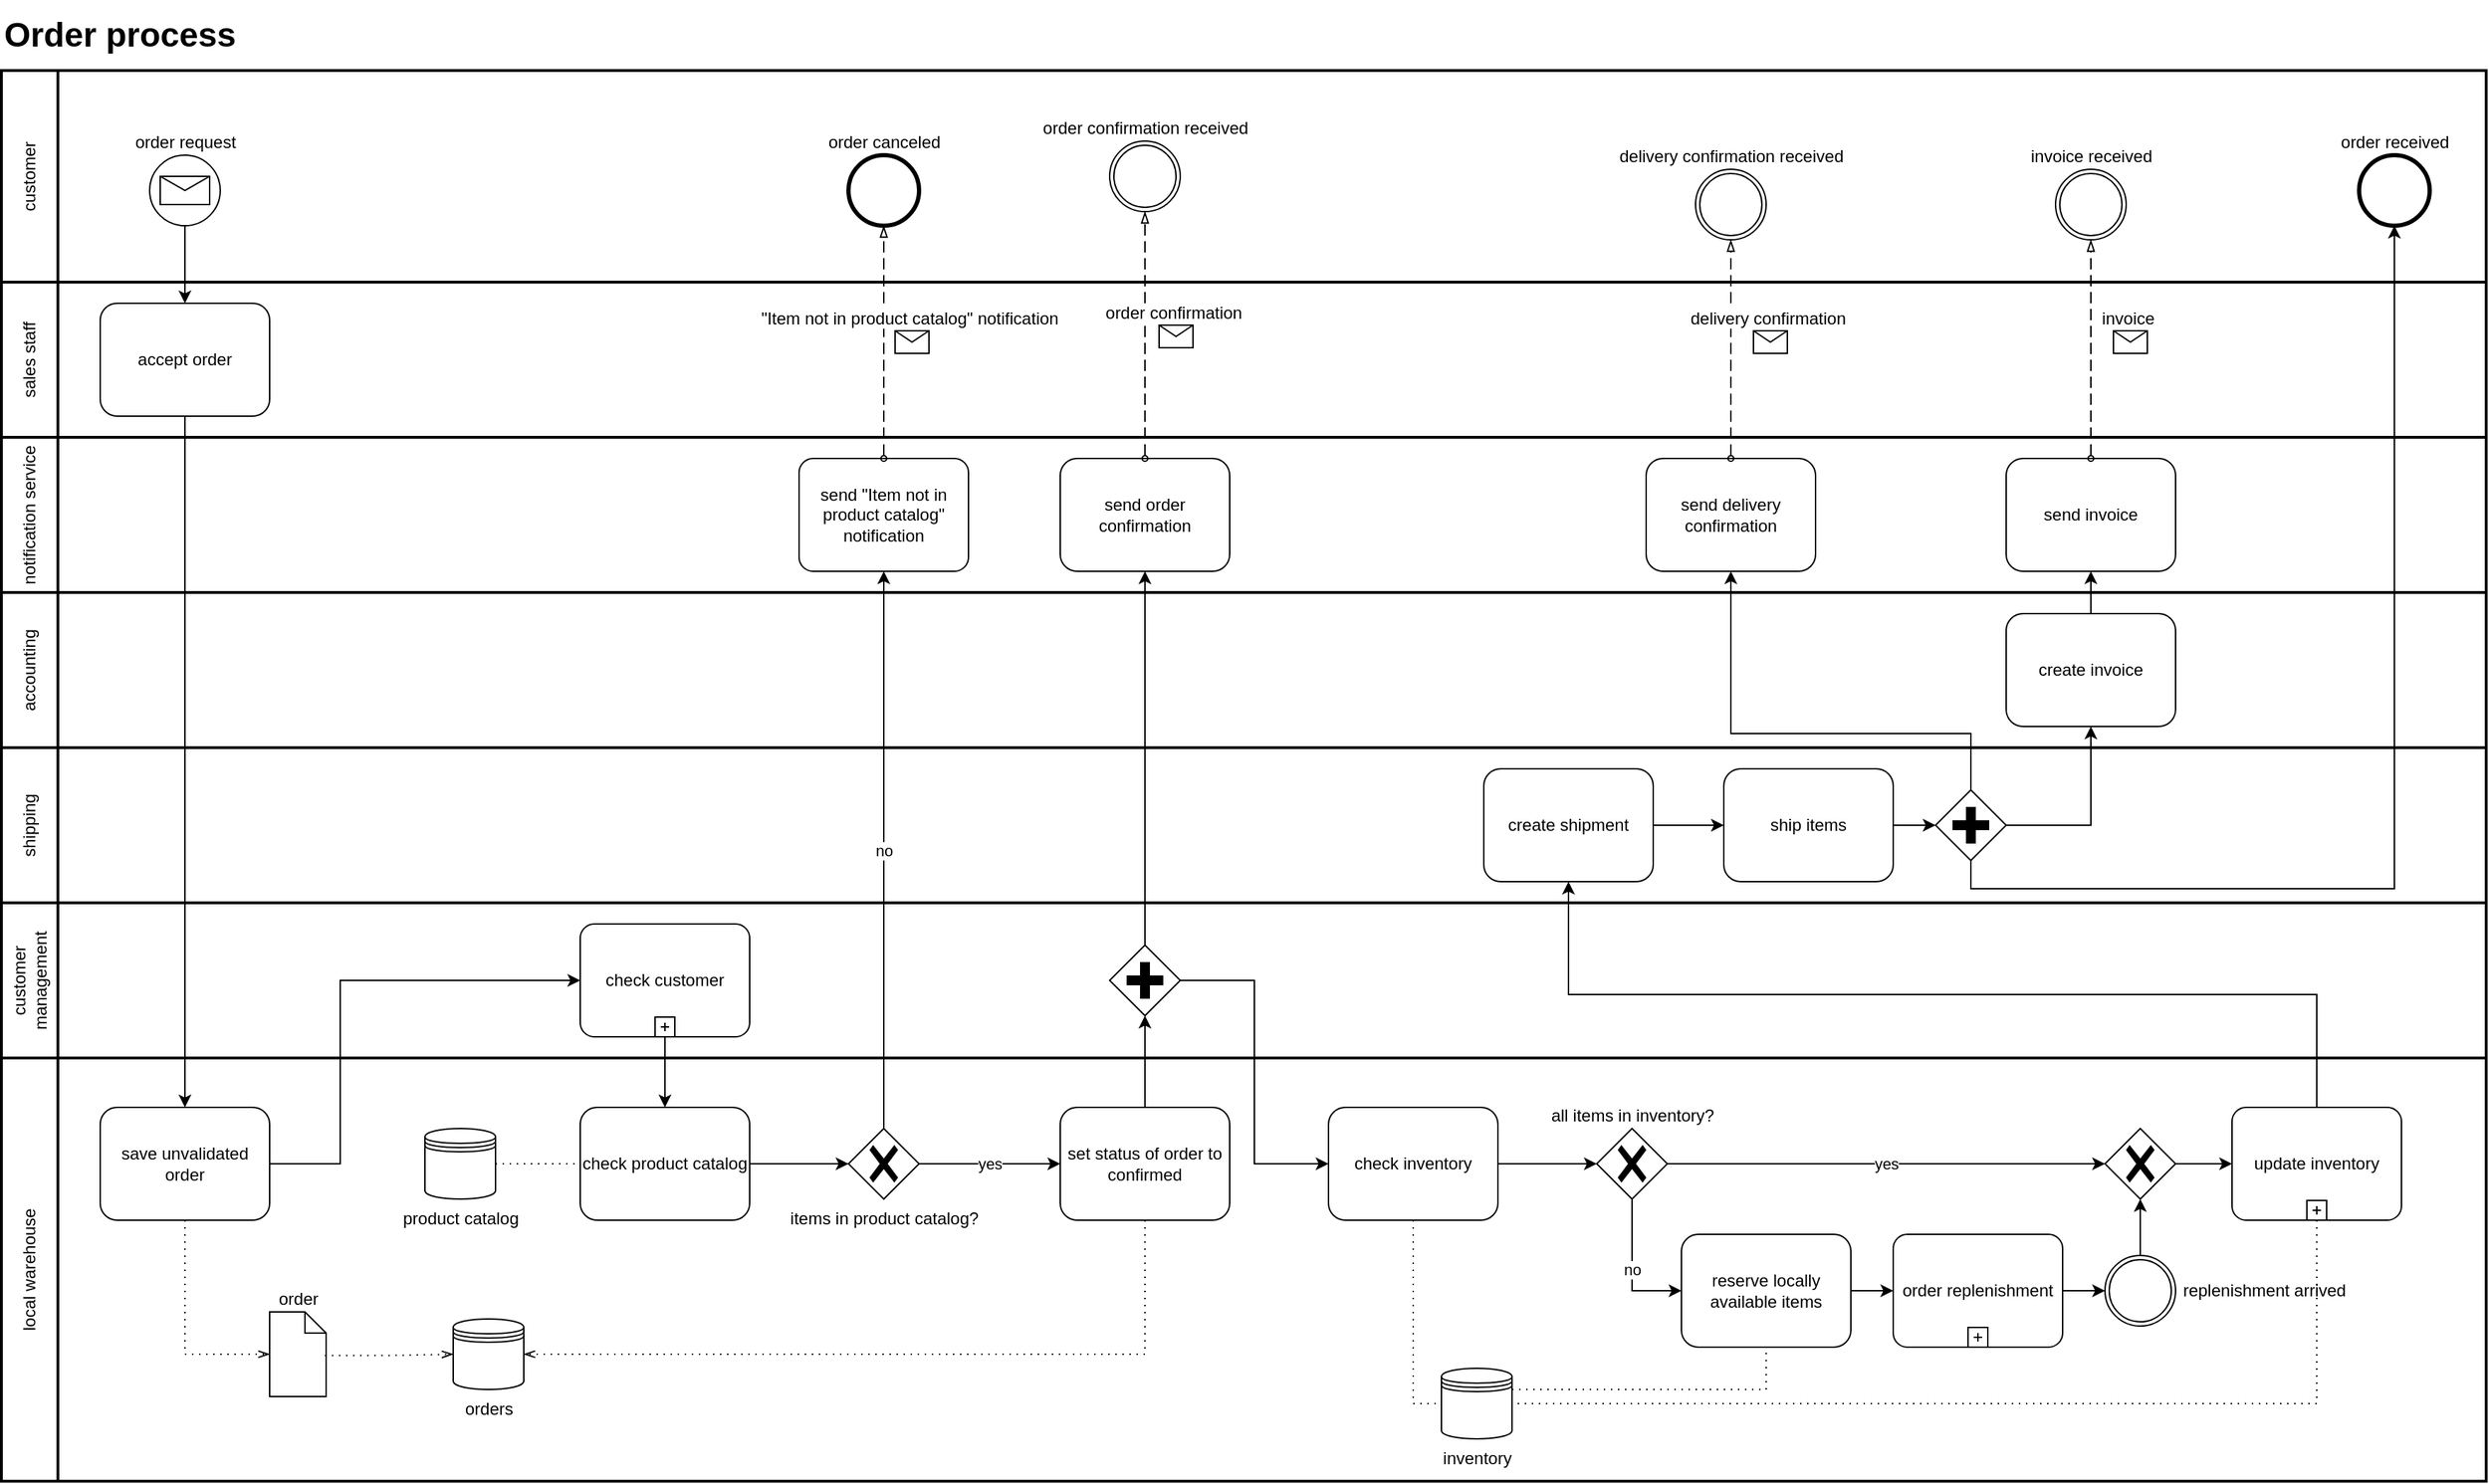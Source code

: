 <mxfile version="23.1.5" type="device">
  <diagram name="Page-1" id="hzpra2lofDzAdFRERjlR">
    <mxGraphModel dx="2231" dy="1299" grid="1" gridSize="10" guides="1" tooltips="1" connect="1" arrows="1" fold="1" page="1" pageScale="1" pageWidth="827" pageHeight="1169" math="0" shadow="0">
      <root>
        <mxCell id="0" />
        <mxCell id="1" parent="0" />
        <mxCell id="yxxhoaD4eO6ZaPYa3Uak-2" value="accounting" style="swimlane;html=1;startSize=40;fontStyle=0;collapsible=0;horizontal=0;swimlaneLine=1;swimlaneFillColor=#ffffff;strokeWidth=2;whiteSpace=wrap;" parent="1" vertex="1">
          <mxGeometry x="30" y="540" width="1760" height="110" as="geometry" />
        </mxCell>
        <mxCell id="qseJRWOYaKlsRWUmHyyh-34" value="create invoice" style="html=1;whiteSpace=wrap;rounded=1;" parent="yxxhoaD4eO6ZaPYa3Uak-2" vertex="1">
          <mxGeometry x="1420" y="15" width="120" height="80" as="geometry" />
        </mxCell>
        <mxCell id="yxxhoaD4eO6ZaPYa3Uak-7" value="customer management" style="swimlane;html=1;startSize=40;fontStyle=0;collapsible=0;horizontal=0;swimlaneLine=1;swimlaneFillColor=#ffffff;strokeWidth=2;whiteSpace=wrap;" parent="1" vertex="1">
          <mxGeometry x="30" y="760" width="1760" height="110" as="geometry" />
        </mxCell>
        <mxCell id="qseJRWOYaKlsRWUmHyyh-20" value="check customer" style="points=[[0.25,0,0],[0.5,0,0],[0.75,0,0],[1,0.25,0],[1,0.5,0],[1,0.75,0],[0.75,1,0],[0.5,1,0],[0.25,1,0],[0,0.75,0],[0,0.5,0],[0,0.25,0]];shape=mxgraph.bpmn.task;whiteSpace=wrap;rectStyle=rounded;size=10;html=1;container=1;expand=0;collapsible=0;taskMarker=abstract;isLoopSub=1;" parent="yxxhoaD4eO6ZaPYa3Uak-7" vertex="1">
          <mxGeometry x="410" y="15" width="120" height="80" as="geometry" />
        </mxCell>
        <mxCell id="YCjSDRvPoXs-GdJ6joNR-19" value="" style="points=[[0.25,0.25,0],[0.5,0,0],[0.75,0.25,0],[1,0.5,0],[0.75,0.75,0],[0.5,1,0],[0.25,0.75,0],[0,0.5,0]];shape=mxgraph.bpmn.gateway2;html=1;verticalLabelPosition=bottom;labelBackgroundColor=#ffffff;verticalAlign=top;align=center;perimeter=rhombusPerimeter;outlineConnect=0;outline=none;symbol=none;gwType=parallel;" parent="yxxhoaD4eO6ZaPYa3Uak-7" vertex="1">
          <mxGeometry x="785" y="30" width="50" height="50" as="geometry" />
        </mxCell>
        <mxCell id="yxxhoaD4eO6ZaPYa3Uak-5" value="shipping" style="swimlane;html=1;startSize=40;fontStyle=0;collapsible=0;horizontal=0;swimlaneLine=1;swimlaneFillColor=#ffffff;strokeWidth=2;whiteSpace=wrap;" parent="1" vertex="1">
          <mxGeometry x="30" y="650" width="1760" height="110" as="geometry" />
        </mxCell>
        <mxCell id="qseJRWOYaKlsRWUmHyyh-18" value="ship items" style="html=1;whiteSpace=wrap;rounded=1;" parent="yxxhoaD4eO6ZaPYa3Uak-5" vertex="1">
          <mxGeometry x="1220" y="15" width="120" height="80" as="geometry" />
        </mxCell>
        <mxCell id="_lNKXiJvBvEVK6ei5fl--7" value="" style="points=[[0.25,0.25,0],[0.5,0,0],[0.75,0.25,0],[1,0.5,0],[0.75,0.75,0],[0.5,1,0],[0.25,0.75,0],[0,0.5,0]];shape=mxgraph.bpmn.gateway2;html=1;verticalLabelPosition=bottom;labelBackgroundColor=#ffffff;verticalAlign=top;align=center;perimeter=rhombusPerimeter;outlineConnect=0;outline=none;symbol=none;gwType=parallel;" parent="yxxhoaD4eO6ZaPYa3Uak-5" vertex="1">
          <mxGeometry x="1370" y="30" width="50" height="50" as="geometry" />
        </mxCell>
        <mxCell id="_lNKXiJvBvEVK6ei5fl--9" style="edgeStyle=orthogonalEdgeStyle;rounded=0;orthogonalLoop=1;jettySize=auto;html=1;exitX=1;exitY=0.5;exitDx=0;exitDy=0;entryX=0;entryY=0.5;entryDx=0;entryDy=0;entryPerimeter=0;" parent="yxxhoaD4eO6ZaPYa3Uak-5" source="qseJRWOYaKlsRWUmHyyh-18" target="_lNKXiJvBvEVK6ei5fl--7" edge="1">
          <mxGeometry relative="1" as="geometry" />
        </mxCell>
        <mxCell id="gdt7zPEGGBDMyjtj9AMs-1" value="create shipment" style="html=1;whiteSpace=wrap;rounded=1;" parent="yxxhoaD4eO6ZaPYa3Uak-5" vertex="1">
          <mxGeometry x="1050" y="15" width="120" height="80" as="geometry" />
        </mxCell>
        <mxCell id="gdt7zPEGGBDMyjtj9AMs-8" style="edgeStyle=orthogonalEdgeStyle;rounded=0;orthogonalLoop=1;jettySize=auto;html=1;exitX=1;exitY=0.5;exitDx=0;exitDy=0;entryX=0;entryY=0.5;entryDx=0;entryDy=0;" parent="yxxhoaD4eO6ZaPYa3Uak-5" source="gdt7zPEGGBDMyjtj9AMs-1" target="qseJRWOYaKlsRWUmHyyh-18" edge="1">
          <mxGeometry relative="1" as="geometry">
            <mxPoint x="1200" y="55" as="targetPoint" />
          </mxGeometry>
        </mxCell>
        <mxCell id="yxxhoaD4eO6ZaPYa3Uak-1" value="notification service" style="swimlane;html=1;startSize=40;fontStyle=0;collapsible=0;horizontal=0;swimlaneLine=1;swimlaneFillColor=#ffffff;strokeWidth=2;whiteSpace=wrap;" parent="1" vertex="1">
          <mxGeometry x="30" y="430" width="1760" height="110" as="geometry" />
        </mxCell>
        <mxCell id="qseJRWOYaKlsRWUmHyyh-61" value="send &quot;Item not in product catalog&quot; notification" style="points=[[0.25,0,0],[0.5,0,0],[0.75,0,0],[1,0.25,0],[1,0.5,0],[1,0.75,0],[0.75,1,0],[0.5,1,0],[0.25,1,0],[0,0.75,0],[0,0.5,0],[0,0.25,0]];shape=mxgraph.bpmn.task;whiteSpace=wrap;rectStyle=rounded;size=10;html=1;container=1;expand=0;collapsible=0;taskMarker=abstract;" parent="yxxhoaD4eO6ZaPYa3Uak-1" vertex="1">
          <mxGeometry x="565" y="15" width="120" height="80" as="geometry" />
        </mxCell>
        <mxCell id="qseJRWOYaKlsRWUmHyyh-46" value="send order confirmation" style="shape=ext;rounded=1;html=1;whiteSpace=wrap;" parent="yxxhoaD4eO6ZaPYa3Uak-1" vertex="1">
          <mxGeometry x="750" y="15" width="120" height="80" as="geometry" />
        </mxCell>
        <mxCell id="yxxhoaD4eO6ZaPYa3Uak-3" value="send invoice" style="html=1;whiteSpace=wrap;rounded=1;" parent="yxxhoaD4eO6ZaPYa3Uak-1" vertex="1">
          <mxGeometry x="1420" y="15" width="120" height="80" as="geometry" />
        </mxCell>
        <mxCell id="gdt7zPEGGBDMyjtj9AMs-2" value="send delivery confirmation" style="html=1;whiteSpace=wrap;rounded=1;" parent="yxxhoaD4eO6ZaPYa3Uak-1" vertex="1">
          <mxGeometry x="1165" y="15" width="120" height="80" as="geometry" />
        </mxCell>
        <mxCell id="qseJRWOYaKlsRWUmHyyh-8" value="local warehouse" style="swimlane;html=1;startSize=40;fontStyle=0;collapsible=0;horizontal=0;swimlaneLine=1;swimlaneFillColor=#ffffff;strokeWidth=2;whiteSpace=wrap;" parent="1" vertex="1">
          <mxGeometry x="30" y="870" width="1760" height="300" as="geometry" />
        </mxCell>
        <mxCell id="qseJRWOYaKlsRWUmHyyh-10" value="set status of order to confirmed" style="shape=ext;rounded=1;html=1;whiteSpace=wrap;" parent="qseJRWOYaKlsRWUmHyyh-8" vertex="1">
          <mxGeometry x="750" y="35" width="120" height="80" as="geometry" />
        </mxCell>
        <mxCell id="qseJRWOYaKlsRWUmHyyh-11" value="" style="edgeStyle=orthogonalEdgeStyle;rounded=0;orthogonalLoop=1;jettySize=auto;html=1;" parent="qseJRWOYaKlsRWUmHyyh-8" source="qseJRWOYaKlsRWUmHyyh-12" target="qseJRWOYaKlsRWUmHyyh-21" edge="1">
          <mxGeometry relative="1" as="geometry" />
        </mxCell>
        <mxCell id="qseJRWOYaKlsRWUmHyyh-12" value="check inventory" style="shape=ext;rounded=1;html=1;whiteSpace=wrap;" parent="qseJRWOYaKlsRWUmHyyh-8" vertex="1">
          <mxGeometry x="940" y="35" width="120" height="80" as="geometry" />
        </mxCell>
        <mxCell id="yxxhoaD4eO6ZaPYa3Uak-12" value="" style="edgeStyle=orthogonalEdgeStyle;rounded=0;orthogonalLoop=1;jettySize=auto;html=1;" parent="qseJRWOYaKlsRWUmHyyh-8" source="qseJRWOYaKlsRWUmHyyh-14" target="qseJRWOYaKlsRWUmHyyh-16" edge="1">
          <mxGeometry relative="1" as="geometry" />
        </mxCell>
        <mxCell id="qseJRWOYaKlsRWUmHyyh-14" value="check product catalog" style="shape=ext;rounded=1;html=1;whiteSpace=wrap;" parent="qseJRWOYaKlsRWUmHyyh-8" vertex="1">
          <mxGeometry x="410" y="35" width="120" height="80" as="geometry" />
        </mxCell>
        <mxCell id="qseJRWOYaKlsRWUmHyyh-15" value="product catalog" style="shape=datastore;html=1;labelPosition=center;verticalLabelPosition=bottom;align=center;verticalAlign=top;" parent="qseJRWOYaKlsRWUmHyyh-8" vertex="1">
          <mxGeometry x="300" y="50" width="50" height="50" as="geometry" />
        </mxCell>
        <mxCell id="yxxhoaD4eO6ZaPYa3Uak-14" value="yes" style="edgeStyle=orthogonalEdgeStyle;rounded=0;orthogonalLoop=1;jettySize=auto;html=1;" parent="qseJRWOYaKlsRWUmHyyh-8" source="qseJRWOYaKlsRWUmHyyh-16" target="qseJRWOYaKlsRWUmHyyh-10" edge="1">
          <mxGeometry relative="1" as="geometry" />
        </mxCell>
        <mxCell id="qseJRWOYaKlsRWUmHyyh-16" value="items in product catalog?" style="points=[[0.25,0.25,0],[0.5,0,0],[0.75,0.25,0],[1,0.5,0],[0.75,0.75,0],[0.5,1,0],[0.25,0.75,0],[0,0.5,0]];shape=mxgraph.bpmn.gateway2;html=1;verticalLabelPosition=bottom;labelBackgroundColor=#ffffff;verticalAlign=top;align=center;perimeter=rhombusPerimeter;outlineConnect=0;outline=none;symbol=none;gwType=exclusive;labelPosition=center;" parent="qseJRWOYaKlsRWUmHyyh-8" vertex="1">
          <mxGeometry x="600" y="50" width="50" height="50" as="geometry" />
        </mxCell>
        <mxCell id="_lNKXiJvBvEVK6ei5fl--1" value="yes" style="edgeStyle=orthogonalEdgeStyle;rounded=0;orthogonalLoop=1;jettySize=auto;html=1;exitX=1;exitY=0.5;exitDx=0;exitDy=0;exitPerimeter=0;" parent="qseJRWOYaKlsRWUmHyyh-8" source="qseJRWOYaKlsRWUmHyyh-21" target="qseJRWOYaKlsRWUmHyyh-23" edge="1">
          <mxGeometry relative="1" as="geometry" />
        </mxCell>
        <mxCell id="YCjSDRvPoXs-GdJ6joNR-16" value="no" style="edgeStyle=orthogonalEdgeStyle;rounded=0;orthogonalLoop=1;jettySize=auto;html=1;exitX=0.5;exitY=1;exitDx=0;exitDy=0;exitPerimeter=0;entryX=0;entryY=0.5;entryDx=0;entryDy=0;" parent="qseJRWOYaKlsRWUmHyyh-8" source="qseJRWOYaKlsRWUmHyyh-21" target="YCjSDRvPoXs-GdJ6joNR-14" edge="1">
          <mxGeometry relative="1" as="geometry" />
        </mxCell>
        <mxCell id="qseJRWOYaKlsRWUmHyyh-21" value="all items in inventory?" style="points=[[0.25,0.25,0],[0.5,0,0],[0.75,0.25,0],[1,0.5,0],[0.75,0.75,0],[0.5,1,0],[0.25,0.75,0],[0,0.5,0]];shape=mxgraph.bpmn.gateway2;html=1;verticalLabelPosition=top;labelBackgroundColor=#ffffff;verticalAlign=bottom;align=center;perimeter=rhombusPerimeter;outlineConnect=0;outline=none;symbol=none;gwType=exclusive;labelPosition=center;" parent="qseJRWOYaKlsRWUmHyyh-8" vertex="1">
          <mxGeometry x="1130" y="50" width="50" height="50" as="geometry" />
        </mxCell>
        <mxCell id="qseJRWOYaKlsRWUmHyyh-25" value="order replenishment" style="points=[[0.25,0,0],[0.5,0,0],[0.75,0,0],[1,0.25,0],[1,0.5,0],[1,0.75,0],[0.75,1,0],[0.5,1,0],[0.25,1,0],[0,0.75,0],[0,0.5,0],[0,0.25,0]];shape=mxgraph.bpmn.task;whiteSpace=wrap;rectStyle=rounded;size=10;html=1;container=1;expand=0;collapsible=0;taskMarker=abstract;isLoopSub=1;" parent="qseJRWOYaKlsRWUmHyyh-8" vertex="1">
          <mxGeometry x="1340" y="125" width="120" height="80" as="geometry" />
        </mxCell>
        <mxCell id="qseJRWOYaKlsRWUmHyyh-28" value="&amp;nbsp;replenishment arrived" style="points=[[0.145,0.145,0],[0.5,0,0],[0.855,0.145,0],[1,0.5,0],[0.855,0.855,0],[0.5,1,0],[0.145,0.855,0],[0,0.5,0]];shape=mxgraph.bpmn.event;html=1;verticalLabelPosition=middle;labelBackgroundColor=#ffffff;verticalAlign=middle;align=left;perimeter=ellipsePerimeter;outlineConnect=0;aspect=fixed;outline=throwing;symbol=general;labelPosition=right;" parent="qseJRWOYaKlsRWUmHyyh-8" vertex="1">
          <mxGeometry x="1490" y="140" width="50" height="50" as="geometry" />
        </mxCell>
        <mxCell id="qseJRWOYaKlsRWUmHyyh-29" style="edgeStyle=orthogonalEdgeStyle;rounded=0;html=1;jettySize=auto;orthogonalLoop=1;exitX=1;exitY=0.5;exitDx=0;exitDy=0;exitPerimeter=0;entryX=0;entryY=0.5;entryDx=0;entryDy=0;entryPerimeter=0;" parent="qseJRWOYaKlsRWUmHyyh-8" source="qseJRWOYaKlsRWUmHyyh-25" target="qseJRWOYaKlsRWUmHyyh-28" edge="1">
          <mxGeometry relative="1" as="geometry">
            <mxPoint x="550" y="680" as="sourcePoint" />
            <mxPoint x="595" y="865" as="targetPoint" />
          </mxGeometry>
        </mxCell>
        <mxCell id="qseJRWOYaKlsRWUmHyyh-35" value="update inventory" style="points=[[0.25,0,0],[0.5,0,0],[0.75,0,0],[1,0.25,0],[1,0.5,0],[1,0.75,0],[0.75,1,0],[0.5,1,0],[0.25,1,0],[0,0.75,0],[0,0.5,0],[0,0.25,0]];shape=mxgraph.bpmn.task;whiteSpace=wrap;rectStyle=rounded;size=10;html=1;container=1;expand=0;collapsible=0;taskMarker=abstract;isLoopSub=1;" parent="qseJRWOYaKlsRWUmHyyh-8" vertex="1">
          <mxGeometry x="1580" y="35" width="120" height="80" as="geometry" />
        </mxCell>
        <mxCell id="qseJRWOYaKlsRWUmHyyh-36" value="orders" style="shape=datastore;html=1;labelPosition=center;verticalLabelPosition=bottom;align=center;verticalAlign=top;" parent="qseJRWOYaKlsRWUmHyyh-8" vertex="1">
          <mxGeometry x="320" y="185" width="50" height="50" as="geometry" />
        </mxCell>
        <mxCell id="qseJRWOYaKlsRWUmHyyh-49" value="" style="edgeStyle=elbowEdgeStyle;fontSize=12;html=1;endFill=0;startFill=0;endSize=6;startSize=6;dashed=1;dashPattern=1 4;endArrow=none;startArrow=none;rounded=0;exitX=1;exitY=0.5;exitDx=0;exitDy=0;entryX=0;entryY=0.5;entryDx=0;entryDy=0;" parent="qseJRWOYaKlsRWUmHyyh-8" source="qseJRWOYaKlsRWUmHyyh-15" target="qseJRWOYaKlsRWUmHyyh-14" edge="1">
          <mxGeometry width="160" relative="1" as="geometry">
            <mxPoint x="260" y="-30" as="sourcePoint" />
            <mxPoint x="390" y="80" as="targetPoint" />
          </mxGeometry>
        </mxCell>
        <mxCell id="qseJRWOYaKlsRWUmHyyh-66" value="inventory" style="shape=datastore;html=1;labelPosition=center;verticalLabelPosition=bottom;align=center;verticalAlign=top;" parent="qseJRWOYaKlsRWUmHyyh-8" vertex="1">
          <mxGeometry x="1020" y="220" width="50" height="50" as="geometry" />
        </mxCell>
        <mxCell id="qseJRWOYaKlsRWUmHyyh-71" value="" style="edgeStyle=elbowEdgeStyle;fontSize=12;html=1;endFill=0;startFill=0;endSize=6;startSize=6;dashed=1;dashPattern=1 4;endArrow=none;startArrow=none;rounded=0;entryX=0;entryY=0.5;entryDx=0;entryDy=0;exitX=0.5;exitY=1;exitDx=0;exitDy=0;labelPosition=left;verticalLabelPosition=middle;align=right;verticalAlign=middle;" parent="qseJRWOYaKlsRWUmHyyh-8" source="qseJRWOYaKlsRWUmHyyh-12" target="qseJRWOYaKlsRWUmHyyh-66" edge="1">
          <mxGeometry width="160" relative="1" as="geometry">
            <mxPoint x="760" y="110" as="sourcePoint" />
            <mxPoint x="950" y="80" as="targetPoint" />
            <Array as="points">
              <mxPoint x="1000" y="160" />
            </Array>
          </mxGeometry>
        </mxCell>
        <mxCell id="qseJRWOYaKlsRWUmHyyh-72" value="" style="edgeStyle=elbowEdgeStyle;fontSize=12;html=1;endFill=0;startFill=0;endSize=6;startSize=6;dashed=1;dashPattern=1 4;endArrow=none;startArrow=none;rounded=0;exitX=0.5;exitY=1;exitDx=0;exitDy=0;exitPerimeter=0;entryX=1;entryY=0.5;entryDx=0;entryDy=0;" parent="qseJRWOYaKlsRWUmHyyh-8" source="qseJRWOYaKlsRWUmHyyh-35" target="qseJRWOYaKlsRWUmHyyh-66" edge="1">
          <mxGeometry width="160" relative="1" as="geometry">
            <mxPoint x="890" y="80" as="sourcePoint" />
            <mxPoint x="1170" y="80" as="targetPoint" />
            <Array as="points">
              <mxPoint x="1640" y="170" />
              <mxPoint x="1320" y="240" />
              <mxPoint x="1460" y="160" />
            </Array>
          </mxGeometry>
        </mxCell>
        <mxCell id="yxxhoaD4eO6ZaPYa3Uak-16" value="" style="edgeStyle=elbowEdgeStyle;fontSize=12;html=1;endFill=0;startFill=0;endSize=6;startSize=6;dashed=1;dashPattern=1 4;endArrow=openThin;startArrow=none;rounded=0;exitX=0.5;exitY=1;exitDx=0;exitDy=0;entryX=1;entryY=0.5;entryDx=0;entryDy=0;" parent="qseJRWOYaKlsRWUmHyyh-8" source="qseJRWOYaKlsRWUmHyyh-10" target="qseJRWOYaKlsRWUmHyyh-36" edge="1">
          <mxGeometry width="160" relative="1" as="geometry">
            <mxPoint x="430" y="210" as="sourcePoint" />
            <mxPoint x="370" y="240" as="targetPoint" />
            <Array as="points">
              <mxPoint x="810" y="160" />
            </Array>
          </mxGeometry>
        </mxCell>
        <mxCell id="qseJRWOYaKlsRWUmHyyh-23" value="" style="points=[[0.25,0.25,0],[0.5,0,0],[0.75,0.25,0],[1,0.5,0],[0.75,0.75,0],[0.5,1,0],[0.25,0.75,0],[0,0.5,0]];shape=mxgraph.bpmn.gateway2;html=1;verticalLabelPosition=top;labelBackgroundColor=#ffffff;verticalAlign=bottom;align=center;perimeter=rhombusPerimeter;outlineConnect=0;outline=none;symbol=none;gwType=exclusive;labelPosition=center;" parent="qseJRWOYaKlsRWUmHyyh-8" vertex="1">
          <mxGeometry x="1490" y="50" width="50" height="50" as="geometry" />
        </mxCell>
        <mxCell id="qseJRWOYaKlsRWUmHyyh-27" value="" style="edgeStyle=orthogonalEdgeStyle;rounded=0;orthogonalLoop=1;jettySize=auto;html=1;exitX=0.5;exitY=0;exitDx=0;exitDy=0;exitPerimeter=0;entryX=0.5;entryY=1;entryDx=0;entryDy=0;entryPerimeter=0;" parent="qseJRWOYaKlsRWUmHyyh-8" source="qseJRWOYaKlsRWUmHyyh-28" target="qseJRWOYaKlsRWUmHyyh-23" edge="1">
          <mxGeometry relative="1" as="geometry" />
        </mxCell>
        <mxCell id="_lNKXiJvBvEVK6ei5fl--2" style="edgeStyle=orthogonalEdgeStyle;rounded=0;orthogonalLoop=1;jettySize=auto;html=1;exitX=1;exitY=0.5;exitDx=0;exitDy=0;exitPerimeter=0;entryX=0;entryY=0.5;entryDx=0;entryDy=0;entryPerimeter=0;" parent="qseJRWOYaKlsRWUmHyyh-8" source="qseJRWOYaKlsRWUmHyyh-23" target="qseJRWOYaKlsRWUmHyyh-35" edge="1">
          <mxGeometry relative="1" as="geometry" />
        </mxCell>
        <mxCell id="YCjSDRvPoXs-GdJ6joNR-1" value="save unvalidated order" style="shape=ext;rounded=1;html=1;whiteSpace=wrap;" parent="qseJRWOYaKlsRWUmHyyh-8" vertex="1">
          <mxGeometry x="70" y="35" width="120" height="80" as="geometry" />
        </mxCell>
        <mxCell id="YCjSDRvPoXs-GdJ6joNR-7" value="order" style="shape=mxgraph.bpmn.data;labelPosition=center;verticalLabelPosition=top;align=center;verticalAlign=bottom;size=15;html=1;" parent="qseJRWOYaKlsRWUmHyyh-8" vertex="1">
          <mxGeometry x="190" y="180" width="40" height="60" as="geometry" />
        </mxCell>
        <mxCell id="YCjSDRvPoXs-GdJ6joNR-9" value="" style="edgeStyle=elbowEdgeStyle;fontSize=12;html=1;endFill=0;startFill=0;endSize=6;startSize=6;dashed=1;dashPattern=1 4;endArrow=openThin;startArrow=none;rounded=0;exitX=0.5;exitY=1;exitDx=0;exitDy=0;entryX=0;entryY=0.5;entryDx=0;entryDy=0;entryPerimeter=0;" parent="qseJRWOYaKlsRWUmHyyh-8" source="YCjSDRvPoXs-GdJ6joNR-1" target="YCjSDRvPoXs-GdJ6joNR-7" edge="1">
          <mxGeometry width="160" relative="1" as="geometry">
            <mxPoint x="320" y="80" as="sourcePoint" />
            <mxPoint x="480" y="80" as="targetPoint" />
            <Array as="points">
              <mxPoint x="130" y="160" />
            </Array>
          </mxGeometry>
        </mxCell>
        <mxCell id="YCjSDRvPoXs-GdJ6joNR-10" value="" style="edgeStyle=elbowEdgeStyle;fontSize=12;html=1;endFill=0;startFill=0;endSize=6;startSize=6;dashed=1;dashPattern=1 4;endArrow=openThin;startArrow=none;rounded=0;exitX=0.978;exitY=0.515;exitDx=0;exitDy=0;exitPerimeter=0;entryX=0;entryY=0.5;entryDx=0;entryDy=0;" parent="qseJRWOYaKlsRWUmHyyh-8" source="YCjSDRvPoXs-GdJ6joNR-7" target="qseJRWOYaKlsRWUmHyyh-36" edge="1">
          <mxGeometry width="160" relative="1" as="geometry">
            <mxPoint x="250" y="209.72" as="sourcePoint" />
            <mxPoint x="410" y="209.72" as="targetPoint" />
          </mxGeometry>
        </mxCell>
        <mxCell id="YCjSDRvPoXs-GdJ6joNR-14" value="reserve locally available items" style="shape=ext;rounded=1;html=1;whiteSpace=wrap;" parent="qseJRWOYaKlsRWUmHyyh-8" vertex="1">
          <mxGeometry x="1190" y="125" width="120" height="80" as="geometry" />
        </mxCell>
        <mxCell id="YCjSDRvPoXs-GdJ6joNR-17" style="edgeStyle=orthogonalEdgeStyle;rounded=0;orthogonalLoop=1;jettySize=auto;html=1;exitX=1;exitY=0.5;exitDx=0;exitDy=0;entryX=0;entryY=0.5;entryDx=0;entryDy=0;entryPerimeter=0;" parent="qseJRWOYaKlsRWUmHyyh-8" source="YCjSDRvPoXs-GdJ6joNR-14" target="qseJRWOYaKlsRWUmHyyh-25" edge="1">
          <mxGeometry relative="1" as="geometry" />
        </mxCell>
        <mxCell id="YCjSDRvPoXs-GdJ6joNR-18" value="" style="edgeStyle=elbowEdgeStyle;fontSize=12;html=1;endFill=0;startFill=0;endSize=6;startSize=6;dashed=1;dashPattern=1 4;endArrow=none;startArrow=none;rounded=0;entryX=0.5;entryY=1;entryDx=0;entryDy=0;exitX=1;exitY=0.3;exitDx=0;exitDy=0;" parent="qseJRWOYaKlsRWUmHyyh-8" source="qseJRWOYaKlsRWUmHyyh-66" target="YCjSDRvPoXs-GdJ6joNR-14" edge="1">
          <mxGeometry width="160" relative="1" as="geometry">
            <mxPoint x="1090" y="220" as="sourcePoint" />
            <mxPoint x="1250" y="220" as="targetPoint" />
            <Array as="points">
              <mxPoint x="1250" y="230" />
            </Array>
          </mxGeometry>
        </mxCell>
        <mxCell id="qseJRWOYaKlsRWUmHyyh-1" value="sales staff" style="swimlane;html=1;startSize=40;fontStyle=0;collapsible=0;horizontal=0;swimlaneLine=1;swimlaneFillColor=#ffffff;strokeWidth=2;whiteSpace=wrap;" parent="1" vertex="1">
          <mxGeometry x="30" y="320" width="1760" height="110" as="geometry" />
        </mxCell>
        <mxCell id="qseJRWOYaKlsRWUmHyyh-2" value="accept order" style="shape=ext;rounded=1;html=1;whiteSpace=wrap;" parent="qseJRWOYaKlsRWUmHyyh-1" vertex="1">
          <mxGeometry x="70" y="15" width="120" height="80" as="geometry" />
        </mxCell>
        <mxCell id="qseJRWOYaKlsRWUmHyyh-3" value="customer" style="swimlane;html=1;startSize=40;fontStyle=0;collapsible=0;horizontal=0;swimlaneLine=1;swimlaneFillColor=#ffffff;strokeWidth=2;whiteSpace=wrap;" parent="1" vertex="1">
          <mxGeometry x="30" y="170" width="1760" height="150" as="geometry" />
        </mxCell>
        <mxCell id="qseJRWOYaKlsRWUmHyyh-4" value="order request" style="points=[[0.145,0.145,0],[0.5,0,0],[0.855,0.145,0],[1,0.5,0],[0.855,0.855,0],[0.5,1,0],[0.145,0.855,0],[0,0.5,0]];shape=mxgraph.bpmn.event;html=1;verticalLabelPosition=top;labelBackgroundColor=#ffffff;verticalAlign=bottom;align=center;perimeter=ellipsePerimeter;outlineConnect=0;aspect=fixed;outline=standard;symbol=message;labelPosition=center;" parent="qseJRWOYaKlsRWUmHyyh-3" vertex="1">
          <mxGeometry x="105" y="60" width="50" height="50" as="geometry" />
        </mxCell>
        <mxCell id="qseJRWOYaKlsRWUmHyyh-5" value="order confirmation received" style="points=[[0.145,0.145,0],[0.5,0,0],[0.855,0.145,0],[1,0.5,0],[0.855,0.855,0],[0.5,1,0],[0.145,0.855,0],[0,0.5,0]];shape=mxgraph.bpmn.event;html=1;verticalLabelPosition=top;labelBackgroundColor=#ffffff;verticalAlign=bottom;align=center;perimeter=ellipsePerimeter;outlineConnect=0;aspect=fixed;outline=throwing;symbol=general;labelPosition=center;" parent="qseJRWOYaKlsRWUmHyyh-3" vertex="1">
          <mxGeometry x="785" y="50" width="50" height="50" as="geometry" />
        </mxCell>
        <mxCell id="qseJRWOYaKlsRWUmHyyh-6" value="invoice received" style="points=[[0.145,0.145,0],[0.5,0,0],[0.855,0.145,0],[1,0.5,0],[0.855,0.855,0],[0.5,1,0],[0.145,0.855,0],[0,0.5,0]];shape=mxgraph.bpmn.event;html=1;verticalLabelPosition=top;labelBackgroundColor=#ffffff;verticalAlign=bottom;align=center;perimeter=ellipsePerimeter;outlineConnect=0;aspect=fixed;outline=throwing;symbol=general;labelPosition=center;" parent="qseJRWOYaKlsRWUmHyyh-3" vertex="1">
          <mxGeometry x="1455" y="70" width="50" height="50" as="geometry" />
        </mxCell>
        <mxCell id="qseJRWOYaKlsRWUmHyyh-7" value="order received" style="points=[[0.145,0.145,0],[0.5,0,0],[0.855,0.145,0],[1,0.5,0],[0.855,0.855,0],[0.5,1,0],[0.145,0.855,0],[0,0.5,0]];shape=mxgraph.bpmn.event;html=1;verticalLabelPosition=top;labelBackgroundColor=#ffffff;verticalAlign=bottom;align=center;perimeter=ellipsePerimeter;outlineConnect=0;aspect=fixed;outline=end;symbol=terminate2;labelPosition=center;" parent="qseJRWOYaKlsRWUmHyyh-3" vertex="1">
          <mxGeometry x="1670" y="60" width="50" height="50" as="geometry" />
        </mxCell>
        <mxCell id="qseJRWOYaKlsRWUmHyyh-63" value="order canceled" style="points=[[0.145,0.145,0],[0.5,0,0],[0.855,0.145,0],[1,0.5,0],[0.855,0.855,0],[0.5,1,0],[0.145,0.855,0],[0,0.5,0]];shape=mxgraph.bpmn.event;html=1;verticalLabelPosition=top;labelBackgroundColor=#ffffff;verticalAlign=bottom;align=center;perimeter=ellipsePerimeter;outlineConnect=0;aspect=fixed;outline=end;symbol=terminate2;labelPosition=center;" parent="qseJRWOYaKlsRWUmHyyh-3" vertex="1">
          <mxGeometry x="600" y="60" width="50" height="50" as="geometry" />
        </mxCell>
        <mxCell id="gdt7zPEGGBDMyjtj9AMs-3" value="delivery confirmation received" style="points=[[0.145,0.145,0],[0.5,0,0],[0.855,0.145,0],[1,0.5,0],[0.855,0.855,0],[0.5,1,0],[0.145,0.855,0],[0,0.5,0]];shape=mxgraph.bpmn.event;html=1;verticalLabelPosition=top;labelBackgroundColor=#ffffff;verticalAlign=bottom;align=center;perimeter=ellipsePerimeter;outlineConnect=0;aspect=fixed;outline=throwing;symbol=general;labelPosition=center;" parent="qseJRWOYaKlsRWUmHyyh-3" vertex="1">
          <mxGeometry x="1200" y="70" width="50" height="50" as="geometry" />
        </mxCell>
        <mxCell id="qseJRWOYaKlsRWUmHyyh-50" style="edgeStyle=orthogonalEdgeStyle;rounded=0;orthogonalLoop=1;jettySize=auto;html=1;exitX=0.5;exitY=1;exitDx=0;exitDy=0;exitPerimeter=0;entryX=0.5;entryY=0;entryDx=0;entryDy=0;" parent="1" source="qseJRWOYaKlsRWUmHyyh-4" target="qseJRWOYaKlsRWUmHyyh-2" edge="1">
          <mxGeometry relative="1" as="geometry" />
        </mxCell>
        <mxCell id="qseJRWOYaKlsRWUmHyyh-54" value="" style="endArrow=blockThin;html=1;labelPosition=center;verticalLabelPosition=top;align=center;verticalAlign=bottom;dashed=1;dashPattern=8 4;endFill=0;startArrow=oval;startFill=0;endSize=6;startSize=4;rounded=0;entryX=0.5;entryY=1;entryDx=0;entryDy=0;entryPerimeter=0;exitX=0.5;exitY=0;exitDx=0;exitDy=0;" parent="1" source="yxxhoaD4eO6ZaPYa3Uak-3" target="qseJRWOYaKlsRWUmHyyh-6" edge="1">
          <mxGeometry x="0.429" y="-10" relative="1" as="geometry">
            <mxPoint x="1480" y="550" as="sourcePoint" />
            <mxPoint x="1190" y="570" as="targetPoint" />
            <mxPoint as="offset" />
          </mxGeometry>
        </mxCell>
        <mxCell id="qseJRWOYaKlsRWUmHyyh-55" value="invoice" style="shape=message;html=1;outlineConnect=0;labelPosition=center;verticalLabelPosition=top;align=center;verticalAlign=bottom;spacingRight=5;labelBackgroundColor=#ffffff;" parent="qseJRWOYaKlsRWUmHyyh-54" vertex="1">
          <mxGeometry width="24" height="16" relative="1" as="geometry">
            <mxPoint x="16" y="-13" as="offset" />
          </mxGeometry>
        </mxCell>
        <mxCell id="qseJRWOYaKlsRWUmHyyh-58" value="Order process" style="text;html=1;align=left;verticalAlign=middle;whiteSpace=wrap;rounded=0;fontSize=24;fontStyle=1" parent="1" vertex="1">
          <mxGeometry x="30" y="120" width="200" height="50" as="geometry" />
        </mxCell>
        <mxCell id="qseJRWOYaKlsRWUmHyyh-73" value="" style="endArrow=blockThin;html=1;labelPosition=left;verticalLabelPosition=middle;align=right;verticalAlign=middle;dashed=1;dashPattern=8 4;endFill=0;startArrow=oval;startFill=0;endSize=6;startSize=4;rounded=0;entryX=0.5;entryY=1;entryDx=0;entryDy=0;entryPerimeter=0;exitX=0.5;exitY=0;exitDx=0;exitDy=0;exitPerimeter=0;" parent="1" source="qseJRWOYaKlsRWUmHyyh-61" target="qseJRWOYaKlsRWUmHyyh-63" edge="1">
          <mxGeometry relative="1" as="geometry">
            <mxPoint x="425" y="510" as="sourcePoint" />
            <mxPoint x="423" y="310" as="targetPoint" />
          </mxGeometry>
        </mxCell>
        <mxCell id="qseJRWOYaKlsRWUmHyyh-74" value="&quot;Item not in product catalog&quot; notification" style="shape=message;html=1;outlineConnect=0;labelPosition=center;verticalLabelPosition=top;align=center;verticalAlign=bottom;spacingRight=5;labelBackgroundColor=#ffffff;" parent="qseJRWOYaKlsRWUmHyyh-73" vertex="1">
          <mxGeometry width="24" height="16" relative="1" as="geometry">
            <mxPoint x="8" y="-8" as="offset" />
          </mxGeometry>
        </mxCell>
        <mxCell id="qseJRWOYaKlsRWUmHyyh-9" value="" style="edgeStyle=orthogonalEdgeStyle;rounded=0;orthogonalLoop=1;jettySize=auto;html=1;exitX=0.5;exitY=0;exitDx=0;exitDy=0;exitPerimeter=0;" parent="1" source="YCjSDRvPoXs-GdJ6joNR-19" target="qseJRWOYaKlsRWUmHyyh-46" edge="1">
          <mxGeometry relative="1" as="geometry" />
        </mxCell>
        <mxCell id="yxxhoaD4eO6ZaPYa3Uak-11" style="edgeStyle=orthogonalEdgeStyle;rounded=0;orthogonalLoop=1;jettySize=auto;html=1;exitX=0.5;exitY=1;exitDx=0;exitDy=0;exitPerimeter=0;entryX=0.5;entryY=0;entryDx=0;entryDy=0;" parent="1" source="qseJRWOYaKlsRWUmHyyh-20" target="qseJRWOYaKlsRWUmHyyh-14" edge="1">
          <mxGeometry relative="1" as="geometry" />
        </mxCell>
        <mxCell id="yxxhoaD4eO6ZaPYa3Uak-13" value="no" style="edgeStyle=orthogonalEdgeStyle;rounded=0;orthogonalLoop=1;jettySize=auto;html=1;exitX=0.5;exitY=0;exitDx=0;exitDy=0;exitPerimeter=0;entryX=0.5;entryY=1;entryDx=0;entryDy=0;entryPerimeter=0;" parent="1" source="qseJRWOYaKlsRWUmHyyh-16" target="qseJRWOYaKlsRWUmHyyh-61" edge="1">
          <mxGeometry relative="1" as="geometry" />
        </mxCell>
        <mxCell id="qseJRWOYaKlsRWUmHyyh-52" value="" style="endArrow=blockThin;html=1;labelPosition=center;verticalLabelPosition=top;align=center;verticalAlign=bottom;dashed=1;dashPattern=8 4;endFill=0;startArrow=oval;startFill=0;endSize=6;startSize=4;rounded=0;entryX=0.5;entryY=1;entryDx=0;entryDy=0;entryPerimeter=0;exitX=0.5;exitY=0;exitDx=0;exitDy=0;" parent="1" source="qseJRWOYaKlsRWUmHyyh-46" target="qseJRWOYaKlsRWUmHyyh-5" edge="1">
          <mxGeometry x="0.065" relative="1" as="geometry">
            <mxPoint x="537.5" y="445" as="sourcePoint" />
            <mxPoint x="532.5" y="280" as="targetPoint" />
            <mxPoint as="offset" />
          </mxGeometry>
        </mxCell>
        <mxCell id="qseJRWOYaKlsRWUmHyyh-53" value="order confirmation" style="shape=message;html=1;outlineConnect=0;labelPosition=center;verticalLabelPosition=top;align=center;verticalAlign=bottom;spacingRight=5;labelBackgroundColor=#ffffff;" parent="qseJRWOYaKlsRWUmHyyh-52" vertex="1">
          <mxGeometry width="24" height="16" relative="1" as="geometry">
            <mxPoint x="10" y="-7" as="offset" />
          </mxGeometry>
        </mxCell>
        <mxCell id="_lNKXiJvBvEVK6ei5fl--3" style="edgeStyle=orthogonalEdgeStyle;rounded=0;orthogonalLoop=1;jettySize=auto;html=1;exitX=0.5;exitY=0;exitDx=0;exitDy=0;exitPerimeter=0;entryX=0.5;entryY=1;entryDx=0;entryDy=0;" parent="1" source="qseJRWOYaKlsRWUmHyyh-35" target="gdt7zPEGGBDMyjtj9AMs-1" edge="1">
          <mxGeometry relative="1" as="geometry" />
        </mxCell>
        <mxCell id="_lNKXiJvBvEVK6ei5fl--15" style="edgeStyle=orthogonalEdgeStyle;rounded=0;orthogonalLoop=1;jettySize=auto;html=1;exitX=1;exitY=0.5;exitDx=0;exitDy=0;exitPerimeter=0;entryX=0.5;entryY=1;entryDx=0;entryDy=0;" parent="1" source="_lNKXiJvBvEVK6ei5fl--7" target="qseJRWOYaKlsRWUmHyyh-34" edge="1">
          <mxGeometry relative="1" as="geometry" />
        </mxCell>
        <mxCell id="_lNKXiJvBvEVK6ei5fl--17" style="edgeStyle=orthogonalEdgeStyle;rounded=0;orthogonalLoop=1;jettySize=auto;html=1;exitX=0.5;exitY=0;exitDx=0;exitDy=0;entryX=0.5;entryY=1;entryDx=0;entryDy=0;" parent="1" source="qseJRWOYaKlsRWUmHyyh-34" target="yxxhoaD4eO6ZaPYa3Uak-3" edge="1">
          <mxGeometry relative="1" as="geometry" />
        </mxCell>
        <mxCell id="_lNKXiJvBvEVK6ei5fl--19" style="edgeStyle=orthogonalEdgeStyle;rounded=0;orthogonalLoop=1;jettySize=auto;html=1;exitX=0.5;exitY=1;exitDx=0;exitDy=0;exitPerimeter=0;entryX=0.5;entryY=1;entryDx=0;entryDy=0;entryPerimeter=0;" parent="1" source="_lNKXiJvBvEVK6ei5fl--7" target="qseJRWOYaKlsRWUmHyyh-7" edge="1">
          <mxGeometry relative="1" as="geometry" />
        </mxCell>
        <mxCell id="gdt7zPEGGBDMyjtj9AMs-4" value="" style="endArrow=blockThin;html=1;labelPosition=center;verticalLabelPosition=top;align=center;verticalAlign=bottom;dashed=1;dashPattern=8 4;endFill=0;startArrow=oval;startFill=0;endSize=6;startSize=4;rounded=0;entryX=0.5;entryY=1;entryDx=0;entryDy=0;entryPerimeter=0;exitX=0.5;exitY=0;exitDx=0;exitDy=0;" parent="1" source="gdt7zPEGGBDMyjtj9AMs-2" target="gdt7zPEGGBDMyjtj9AMs-3" edge="1">
          <mxGeometry x="0.429" y="-10" relative="1" as="geometry">
            <mxPoint x="1140" y="400" as="sourcePoint" />
            <mxPoint x="820" y="570" as="targetPoint" />
            <mxPoint as="offset" />
          </mxGeometry>
        </mxCell>
        <mxCell id="gdt7zPEGGBDMyjtj9AMs-5" value="delivery confirmation" style="shape=message;html=1;outlineConnect=0;labelPosition=center;verticalLabelPosition=top;align=center;verticalAlign=bottom;spacingRight=5;labelBackgroundColor=#ffffff;" parent="gdt7zPEGGBDMyjtj9AMs-4" vertex="1">
          <mxGeometry width="24" height="16" relative="1" as="geometry">
            <mxPoint x="16" y="-13" as="offset" />
          </mxGeometry>
        </mxCell>
        <mxCell id="yimAUqze3DSZJ1ojr_xl-2" style="edgeStyle=orthogonalEdgeStyle;rounded=0;orthogonalLoop=1;jettySize=auto;html=1;exitX=0.5;exitY=0;exitDx=0;exitDy=0;exitPerimeter=0;entryX=0.5;entryY=1;entryDx=0;entryDy=0;" parent="1" source="_lNKXiJvBvEVK6ei5fl--7" target="gdt7zPEGGBDMyjtj9AMs-2" edge="1">
          <mxGeometry relative="1" as="geometry">
            <Array as="points">
              <mxPoint x="1425" y="640" />
              <mxPoint x="1255" y="640" />
            </Array>
          </mxGeometry>
        </mxCell>
        <mxCell id="YCjSDRvPoXs-GdJ6joNR-2" style="edgeStyle=orthogonalEdgeStyle;rounded=0;orthogonalLoop=1;jettySize=auto;html=1;exitX=0.5;exitY=1;exitDx=0;exitDy=0;entryX=0.5;entryY=0;entryDx=0;entryDy=0;" parent="1" source="qseJRWOYaKlsRWUmHyyh-2" target="YCjSDRvPoXs-GdJ6joNR-1" edge="1">
          <mxGeometry relative="1" as="geometry" />
        </mxCell>
        <mxCell id="YCjSDRvPoXs-GdJ6joNR-3" style="edgeStyle=orthogonalEdgeStyle;rounded=0;orthogonalLoop=1;jettySize=auto;html=1;exitX=1;exitY=0.5;exitDx=0;exitDy=0;entryX=0;entryY=0.5;entryDx=0;entryDy=0;entryPerimeter=0;" parent="1" source="YCjSDRvPoXs-GdJ6joNR-1" target="qseJRWOYaKlsRWUmHyyh-20" edge="1">
          <mxGeometry relative="1" as="geometry">
            <Array as="points">
              <mxPoint x="270" y="945" />
              <mxPoint x="270" y="815" />
            </Array>
          </mxGeometry>
        </mxCell>
        <mxCell id="YCjSDRvPoXs-GdJ6joNR-21" style="edgeStyle=orthogonalEdgeStyle;rounded=0;orthogonalLoop=1;jettySize=auto;html=1;exitX=0.5;exitY=0;exitDx=0;exitDy=0;entryX=0.5;entryY=1;entryDx=0;entryDy=0;entryPerimeter=0;" parent="1" source="qseJRWOYaKlsRWUmHyyh-10" target="YCjSDRvPoXs-GdJ6joNR-19" edge="1">
          <mxGeometry relative="1" as="geometry" />
        </mxCell>
        <mxCell id="YCjSDRvPoXs-GdJ6joNR-22" style="edgeStyle=orthogonalEdgeStyle;rounded=0;orthogonalLoop=1;jettySize=auto;html=1;exitX=1;exitY=0.5;exitDx=0;exitDy=0;exitPerimeter=0;entryX=0;entryY=0.5;entryDx=0;entryDy=0;" parent="1" source="YCjSDRvPoXs-GdJ6joNR-19" target="qseJRWOYaKlsRWUmHyyh-12" edge="1">
          <mxGeometry relative="1" as="geometry">
            <mxPoint x="960" y="815.286" as="targetPoint" />
          </mxGeometry>
        </mxCell>
      </root>
    </mxGraphModel>
  </diagram>
</mxfile>
